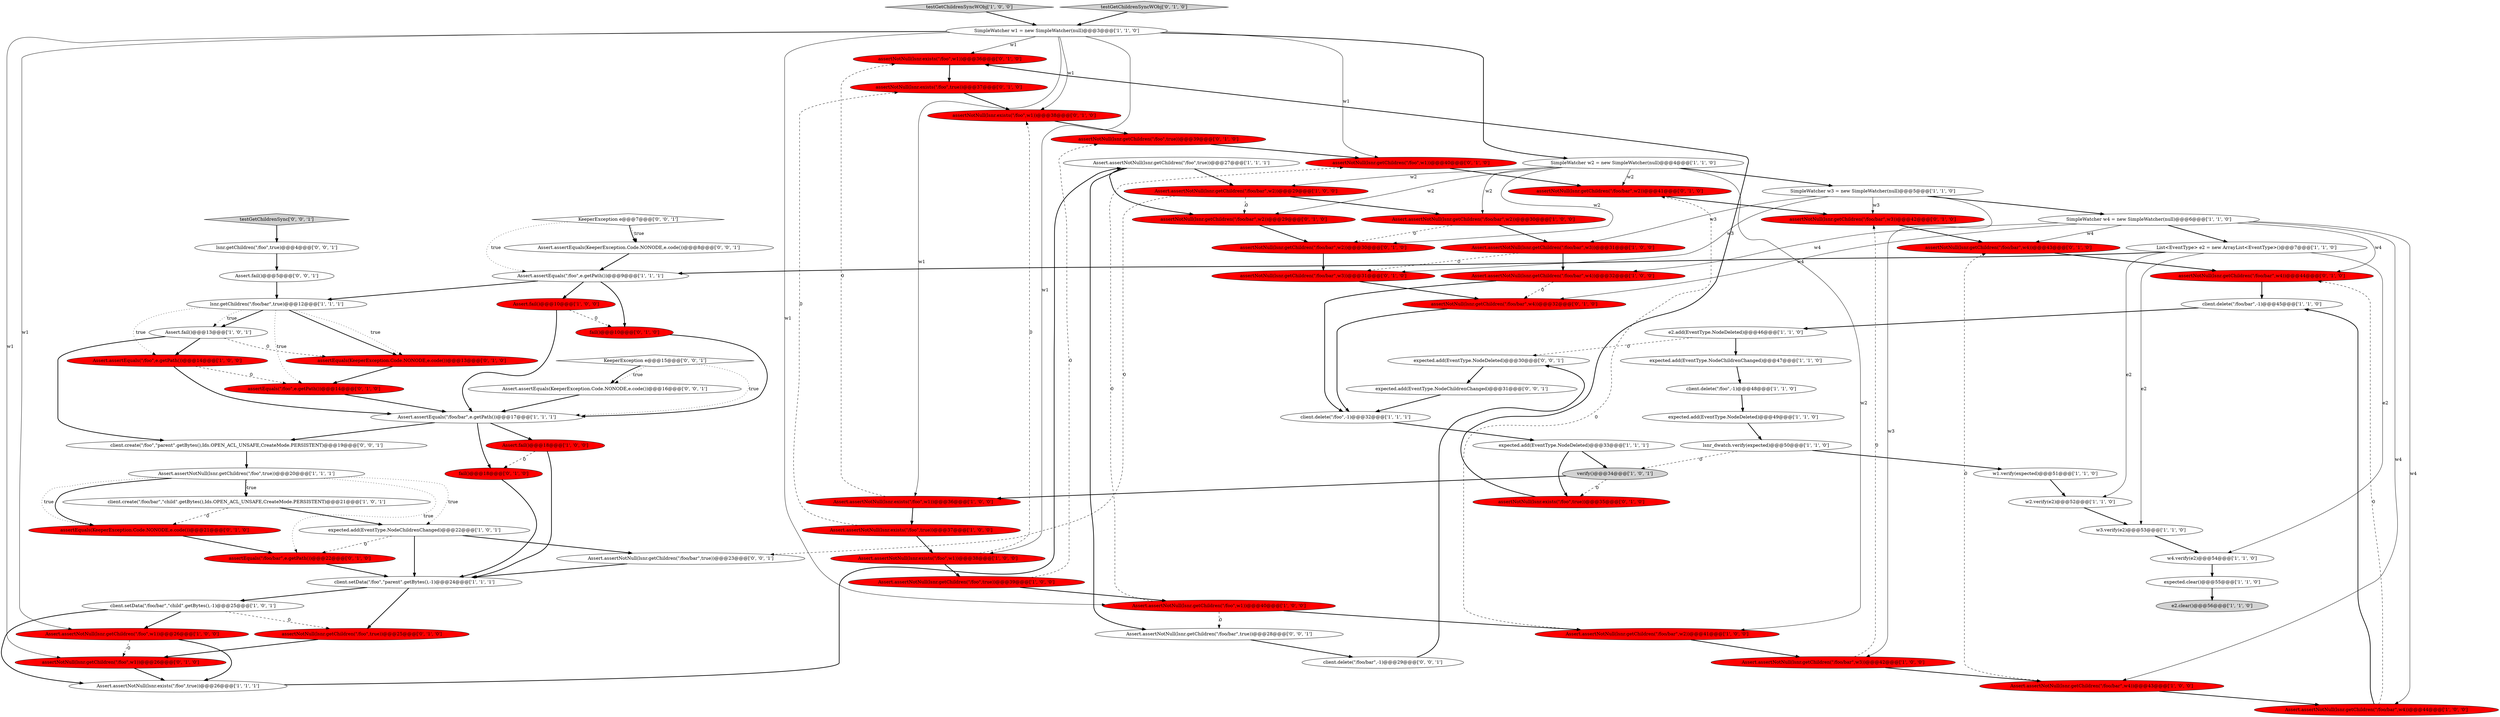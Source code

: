 digraph {
60 [style = filled, label = "assertNotNull(lsnr.exists(\"/foo\",w1))@@@36@@@['0', '1', '0']", fillcolor = red, shape = ellipse image = "AAA1AAABBB2BBB"];
68 [style = filled, label = "assertNotNull(lsnr.getChildren(\"/foo\",w1))@@@26@@@['0', '1', '0']", fillcolor = red, shape = ellipse image = "AAA1AAABBB2BBB"];
69 [style = filled, label = "assertNotNull(lsnr.getChildren(\"/foo\",true))@@@25@@@['0', '1', '0']", fillcolor = red, shape = ellipse image = "AAA1AAABBB2BBB"];
80 [style = filled, label = "Assert.fail()@@@5@@@['0', '0', '1']", fillcolor = white, shape = ellipse image = "AAA0AAABBB3BBB"];
28 [style = filled, label = "Assert.assertNotNull(lsnr.getChildren(\"/foo/bar\",w3))@@@42@@@['1', '0', '0']", fillcolor = red, shape = ellipse image = "AAA1AAABBB1BBB"];
51 [style = filled, label = "assertNotNull(lsnr.getChildren(\"/foo/bar\",w3))@@@42@@@['0', '1', '0']", fillcolor = red, shape = ellipse image = "AAA1AAABBB2BBB"];
19 [style = filled, label = "Assert.assertNotNull(lsnr.exists(\"/foo\",true))@@@37@@@['1', '0', '0']", fillcolor = red, shape = ellipse image = "AAA1AAABBB1BBB"];
62 [style = filled, label = "assertEquals(KeeperException.Code.NONODE,e.code())@@@21@@@['0', '1', '0']", fillcolor = red, shape = ellipse image = "AAA1AAABBB2BBB"];
0 [style = filled, label = "e2.clear()@@@56@@@['1', '1', '0']", fillcolor = lightgray, shape = ellipse image = "AAA0AAABBB1BBB"];
5 [style = filled, label = "Assert.assertNotNull(lsnr.getChildren(\"/foo/bar\",w2))@@@29@@@['1', '0', '0']", fillcolor = red, shape = ellipse image = "AAA1AAABBB1BBB"];
72 [style = filled, label = "Assert.assertNotNull(lsnr.getChildren(\"/foo/bar\",true))@@@28@@@['0', '0', '1']", fillcolor = white, shape = ellipse image = "AAA0AAABBB3BBB"];
10 [style = filled, label = "client.delete(\"/foo\",-1)@@@48@@@['1', '1', '0']", fillcolor = white, shape = ellipse image = "AAA0AAABBB1BBB"];
34 [style = filled, label = "w3.verify(e2)@@@53@@@['1', '1', '0']", fillcolor = white, shape = ellipse image = "AAA0AAABBB1BBB"];
49 [style = filled, label = "fail()@@@18@@@['0', '1', '0']", fillcolor = red, shape = ellipse image = "AAA1AAABBB2BBB"];
24 [style = filled, label = "w2.verify(e2)@@@52@@@['1', '1', '0']", fillcolor = white, shape = ellipse image = "AAA0AAABBB1BBB"];
44 [style = filled, label = "Assert.fail()@@@10@@@['1', '0', '0']", fillcolor = red, shape = ellipse image = "AAA1AAABBB1BBB"];
13 [style = filled, label = "SimpleWatcher w3 = new SimpleWatcher(null)@@@5@@@['1', '1', '0']", fillcolor = white, shape = ellipse image = "AAA0AAABBB1BBB"];
15 [style = filled, label = "client.delete(\"/foo\",-1)@@@32@@@['1', '1', '1']", fillcolor = white, shape = ellipse image = "AAA0AAABBB1BBB"];
8 [style = filled, label = "Assert.assertNotNull(lsnr.getChildren(\"/foo\",true))@@@27@@@['1', '1', '1']", fillcolor = white, shape = ellipse image = "AAA0AAABBB1BBB"];
67 [style = filled, label = "assertEquals(KeeperException.Code.NONODE,e.code())@@@13@@@['0', '1', '0']", fillcolor = red, shape = ellipse image = "AAA1AAABBB2BBB"];
3 [style = filled, label = "Assert.fail()@@@18@@@['1', '0', '0']", fillcolor = red, shape = ellipse image = "AAA1AAABBB1BBB"];
58 [style = filled, label = "assertNotNull(lsnr.getChildren(\"/foo\",true))@@@39@@@['0', '1', '0']", fillcolor = red, shape = ellipse image = "AAA1AAABBB2BBB"];
37 [style = filled, label = "lsnr_dwatch.verify(expected)@@@50@@@['1', '1', '0']", fillcolor = white, shape = ellipse image = "AAA0AAABBB1BBB"];
53 [style = filled, label = "assertNotNull(lsnr.getChildren(\"/foo/bar\",w4))@@@32@@@['0', '1', '0']", fillcolor = red, shape = ellipse image = "AAA1AAABBB2BBB"];
23 [style = filled, label = "testGetChildrenSyncWObj['1', '0', '0']", fillcolor = lightgray, shape = diamond image = "AAA0AAABBB1BBB"];
57 [style = filled, label = "assertNotNull(lsnr.getChildren(\"/foo/bar\",w3))@@@31@@@['0', '1', '0']", fillcolor = red, shape = ellipse image = "AAA1AAABBB2BBB"];
30 [style = filled, label = "client.setData(\"/foo/bar\",\"child\".getBytes(),-1)@@@25@@@['1', '0', '1']", fillcolor = white, shape = ellipse image = "AAA0AAABBB1BBB"];
73 [style = filled, label = "expected.add(EventType.NodeDeleted)@@@30@@@['0', '0', '1']", fillcolor = white, shape = ellipse image = "AAA0AAABBB3BBB"];
71 [style = filled, label = "assertNotNull(lsnr.exists(\"/foo\",w1))@@@38@@@['0', '1', '0']", fillcolor = red, shape = ellipse image = "AAA1AAABBB2BBB"];
40 [style = filled, label = "Assert.assertNotNull(lsnr.getChildren(\"/foo/bar\",w2))@@@30@@@['1', '0', '0']", fillcolor = red, shape = ellipse image = "AAA1AAABBB1BBB"];
52 [style = filled, label = "assertEquals(\"/foo/bar\",e.getPath())@@@22@@@['0', '1', '0']", fillcolor = red, shape = ellipse image = "AAA1AAABBB2BBB"];
2 [style = filled, label = "Assert.assertNotNull(lsnr.exists(\"/foo\",w1))@@@36@@@['1', '0', '0']", fillcolor = red, shape = ellipse image = "AAA1AAABBB1BBB"];
32 [style = filled, label = "client.delete(\"/foo/bar\",-1)@@@45@@@['1', '1', '0']", fillcolor = white, shape = ellipse image = "AAA0AAABBB1BBB"];
79 [style = filled, label = "client.create(\"/foo\",\"parent\".getBytes(),Ids.OPEN_ACL_UNSAFE,CreateMode.PERSISTENT)@@@19@@@['0', '0', '1']", fillcolor = white, shape = ellipse image = "AAA0AAABBB3BBB"];
18 [style = filled, label = "Assert.assertNotNull(lsnr.getChildren(\"/foo\",w1))@@@26@@@['1', '0', '0']", fillcolor = red, shape = ellipse image = "AAA1AAABBB1BBB"];
56 [style = filled, label = "assertNotNull(lsnr.exists(\"/foo\",true))@@@37@@@['0', '1', '0']", fillcolor = red, shape = ellipse image = "AAA1AAABBB2BBB"];
43 [style = filled, label = "Assert.assertNotNull(lsnr.getChildren(\"/foo\",true))@@@39@@@['1', '0', '0']", fillcolor = red, shape = ellipse image = "AAA1AAABBB1BBB"];
74 [style = filled, label = "testGetChildrenSync['0', '0', '1']", fillcolor = lightgray, shape = diamond image = "AAA0AAABBB3BBB"];
12 [style = filled, label = "expected.add(EventType.NodeChildrenChanged)@@@22@@@['1', '0', '1']", fillcolor = white, shape = ellipse image = "AAA0AAABBB1BBB"];
70 [style = filled, label = "testGetChildrenSyncWObj['0', '1', '0']", fillcolor = lightgray, shape = diamond image = "AAA0AAABBB2BBB"];
14 [style = filled, label = "expected.clear()@@@55@@@['1', '1', '0']", fillcolor = white, shape = ellipse image = "AAA0AAABBB1BBB"];
35 [style = filled, label = "lsnr.getChildren(\"/foo/bar\",true)@@@12@@@['1', '1', '1']", fillcolor = white, shape = ellipse image = "AAA0AAABBB1BBB"];
45 [style = filled, label = "Assert.fail()@@@13@@@['1', '0', '1']", fillcolor = white, shape = ellipse image = "AAA0AAABBB1BBB"];
16 [style = filled, label = "e2.add(EventType.NodeDeleted)@@@46@@@['1', '1', '0']", fillcolor = white, shape = ellipse image = "AAA0AAABBB1BBB"];
55 [style = filled, label = "fail()@@@10@@@['0', '1', '0']", fillcolor = red, shape = ellipse image = "AAA1AAABBB2BBB"];
65 [style = filled, label = "assertEquals(\"/foo\",e.getPath())@@@14@@@['0', '1', '0']", fillcolor = red, shape = ellipse image = "AAA1AAABBB2BBB"];
11 [style = filled, label = "Assert.assertNotNull(lsnr.exists(\"/foo\",w1))@@@38@@@['1', '0', '0']", fillcolor = red, shape = ellipse image = "AAA1AAABBB1BBB"];
33 [style = filled, label = "Assert.assertNotNull(lsnr.getChildren(\"/foo/bar\",w2))@@@41@@@['1', '0', '0']", fillcolor = red, shape = ellipse image = "AAA1AAABBB1BBB"];
82 [style = filled, label = "client.delete(\"/foo/bar\",-1)@@@29@@@['0', '0', '1']", fillcolor = white, shape = ellipse image = "AAA0AAABBB3BBB"];
36 [style = filled, label = "client.create(\"/foo/bar\",\"child\".getBytes(),Ids.OPEN_ACL_UNSAFE,CreateMode.PERSISTENT)@@@21@@@['1', '0', '1']", fillcolor = white, shape = ellipse image = "AAA0AAABBB1BBB"];
81 [style = filled, label = "Assert.assertEquals(KeeperException.Code.NONODE,e.code())@@@16@@@['0', '0', '1']", fillcolor = white, shape = ellipse image = "AAA0AAABBB3BBB"];
17 [style = filled, label = "Assert.assertEquals(\"/foo\",e.getPath())@@@14@@@['1', '0', '0']", fillcolor = red, shape = ellipse image = "AAA1AAABBB1BBB"];
20 [style = filled, label = "Assert.assertNotNull(lsnr.getChildren(\"/foo\",w1))@@@40@@@['1', '0', '0']", fillcolor = red, shape = ellipse image = "AAA1AAABBB1BBB"];
64 [style = filled, label = "assertNotNull(lsnr.getChildren(\"/foo/bar\",w2))@@@30@@@['0', '1', '0']", fillcolor = red, shape = ellipse image = "AAA1AAABBB2BBB"];
25 [style = filled, label = "Assert.assertNotNull(lsnr.getChildren(\"/foo/bar\",w3))@@@31@@@['1', '0', '0']", fillcolor = red, shape = ellipse image = "AAA1AAABBB1BBB"];
76 [style = filled, label = "Assert.assertEquals(KeeperException.Code.NONODE,e.code())@@@8@@@['0', '0', '1']", fillcolor = white, shape = ellipse image = "AAA0AAABBB3BBB"];
1 [style = filled, label = "SimpleWatcher w4 = new SimpleWatcher(null)@@@6@@@['1', '1', '0']", fillcolor = white, shape = ellipse image = "AAA0AAABBB1BBB"];
83 [style = filled, label = "KeeperException e@@@7@@@['0', '0', '1']", fillcolor = white, shape = diamond image = "AAA0AAABBB3BBB"];
38 [style = filled, label = "SimpleWatcher w1 = new SimpleWatcher(null)@@@3@@@['1', '1', '0']", fillcolor = white, shape = ellipse image = "AAA0AAABBB1BBB"];
54 [style = filled, label = "assertNotNull(lsnr.getChildren(\"/foo/bar\",w2))@@@41@@@['0', '1', '0']", fillcolor = red, shape = ellipse image = "AAA1AAABBB2BBB"];
39 [style = filled, label = "w4.verify(e2)@@@54@@@['1', '1', '0']", fillcolor = white, shape = ellipse image = "AAA0AAABBB1BBB"];
63 [style = filled, label = "assertNotNull(lsnr.getChildren(\"/foo/bar\",w4))@@@44@@@['0', '1', '0']", fillcolor = red, shape = ellipse image = "AAA1AAABBB2BBB"];
48 [style = filled, label = "client.setData(\"/foo\",\"parent\".getBytes(),-1)@@@24@@@['1', '1', '1']", fillcolor = white, shape = ellipse image = "AAA0AAABBB1BBB"];
50 [style = filled, label = "assertNotNull(lsnr.getChildren(\"/foo/bar\",w4))@@@43@@@['0', '1', '0']", fillcolor = red, shape = ellipse image = "AAA1AAABBB2BBB"];
42 [style = filled, label = "Assert.assertEquals(\"/foo/bar\",e.getPath())@@@17@@@['1', '1', '1']", fillcolor = white, shape = ellipse image = "AAA0AAABBB1BBB"];
29 [style = filled, label = "Assert.assertNotNull(lsnr.getChildren(\"/foo\",true))@@@20@@@['1', '1', '1']", fillcolor = white, shape = ellipse image = "AAA0AAABBB1BBB"];
6 [style = filled, label = "Assert.assertNotNull(lsnr.exists(\"/foo\",true))@@@26@@@['1', '1', '1']", fillcolor = white, shape = ellipse image = "AAA0AAABBB1BBB"];
66 [style = filled, label = "assertNotNull(lsnr.exists(\"/foo\",true))@@@35@@@['0', '1', '0']", fillcolor = red, shape = ellipse image = "AAA1AAABBB2BBB"];
46 [style = filled, label = "expected.add(EventType.NodeDeleted)@@@49@@@['1', '1', '0']", fillcolor = white, shape = ellipse image = "AAA0AAABBB1BBB"];
78 [style = filled, label = "KeeperException e@@@15@@@['0', '0', '1']", fillcolor = white, shape = diamond image = "AAA0AAABBB3BBB"];
77 [style = filled, label = "Assert.assertNotNull(lsnr.getChildren(\"/foo/bar\",true))@@@23@@@['0', '0', '1']", fillcolor = white, shape = ellipse image = "AAA0AAABBB3BBB"];
84 [style = filled, label = "lsnr.getChildren(\"/foo\",true)@@@4@@@['0', '0', '1']", fillcolor = white, shape = ellipse image = "AAA0AAABBB3BBB"];
7 [style = filled, label = "Assert.assertEquals(\"/foo\",e.getPath())@@@9@@@['1', '1', '1']", fillcolor = white, shape = ellipse image = "AAA0AAABBB1BBB"];
26 [style = filled, label = "List<EventType> e2 = new ArrayList<EventType>()@@@7@@@['1', '1', '0']", fillcolor = white, shape = ellipse image = "AAA0AAABBB1BBB"];
61 [style = filled, label = "assertNotNull(lsnr.getChildren(\"/foo/bar\",w2))@@@29@@@['0', '1', '0']", fillcolor = red, shape = ellipse image = "AAA1AAABBB2BBB"];
31 [style = filled, label = "SimpleWatcher w2 = new SimpleWatcher(null)@@@4@@@['1', '1', '0']", fillcolor = white, shape = ellipse image = "AAA0AAABBB1BBB"];
59 [style = filled, label = "assertNotNull(lsnr.getChildren(\"/foo\",w1))@@@40@@@['0', '1', '0']", fillcolor = red, shape = ellipse image = "AAA1AAABBB2BBB"];
9 [style = filled, label = "expected.add(EventType.NodeDeleted)@@@33@@@['1', '1', '1']", fillcolor = white, shape = ellipse image = "AAA0AAABBB1BBB"];
41 [style = filled, label = "Assert.assertNotNull(lsnr.getChildren(\"/foo/bar\",w4))@@@43@@@['1', '0', '0']", fillcolor = red, shape = ellipse image = "AAA1AAABBB1BBB"];
21 [style = filled, label = "Assert.assertNotNull(lsnr.getChildren(\"/foo/bar\",w4))@@@44@@@['1', '0', '0']", fillcolor = red, shape = ellipse image = "AAA1AAABBB1BBB"];
47 [style = filled, label = "verify()@@@34@@@['1', '0', '1']", fillcolor = lightgray, shape = ellipse image = "AAA0AAABBB1BBB"];
4 [style = filled, label = "expected.add(EventType.NodeChildrenChanged)@@@47@@@['1', '1', '0']", fillcolor = white, shape = ellipse image = "AAA0AAABBB1BBB"];
22 [style = filled, label = "w1.verify(expected)@@@51@@@['1', '1', '0']", fillcolor = white, shape = ellipse image = "AAA0AAABBB1BBB"];
75 [style = filled, label = "expected.add(EventType.NodeChildrenChanged)@@@31@@@['0', '0', '1']", fillcolor = white, shape = ellipse image = "AAA0AAABBB3BBB"];
27 [style = filled, label = "Assert.assertNotNull(lsnr.getChildren(\"/foo/bar\",w4))@@@32@@@['1', '0', '0']", fillcolor = red, shape = ellipse image = "AAA1AAABBB1BBB"];
43->58 [style = dashed, label="0"];
13->57 [style = solid, label="w3"];
65->42 [style = bold, label=""];
21->63 [style = dashed, label="0"];
13->28 [style = solid, label="w3"];
70->38 [style = bold, label=""];
7->35 [style = bold, label=""];
40->25 [style = bold, label=""];
39->14 [style = bold, label=""];
24->34 [style = bold, label=""];
49->48 [style = bold, label=""];
25->57 [style = dashed, label="0"];
19->11 [style = bold, label=""];
75->15 [style = bold, label=""];
38->31 [style = bold, label=""];
36->12 [style = bold, label=""];
69->68 [style = bold, label=""];
30->6 [style = bold, label=""];
73->75 [style = bold, label=""];
1->27 [style = solid, label="w4"];
30->18 [style = bold, label=""];
72->82 [style = bold, label=""];
27->15 [style = bold, label=""];
13->1 [style = bold, label=""];
61->64 [style = bold, label=""];
83->76 [style = dotted, label="true"];
71->58 [style = bold, label=""];
17->65 [style = dashed, label="0"];
51->50 [style = bold, label=""];
35->67 [style = bold, label=""];
2->60 [style = dashed, label="0"];
9->47 [style = bold, label=""];
35->45 [style = bold, label=""];
42->3 [style = bold, label=""];
38->68 [style = solid, label="w1"];
66->60 [style = bold, label=""];
58->59 [style = bold, label=""];
45->17 [style = bold, label=""];
38->59 [style = solid, label="w1"];
50->63 [style = bold, label=""];
29->36 [style = dotted, label="true"];
30->69 [style = dashed, label="0"];
59->54 [style = bold, label=""];
31->61 [style = solid, label="w2"];
29->36 [style = bold, label=""];
79->29 [style = bold, label=""];
33->54 [style = dashed, label="0"];
26->7 [style = bold, label=""];
36->62 [style = dashed, label="0"];
38->60 [style = solid, label="w1"];
33->28 [style = bold, label=""];
41->21 [style = bold, label=""];
56->71 [style = bold, label=""];
29->62 [style = bold, label=""];
77->48 [style = bold, label=""];
42->79 [style = bold, label=""];
8->72 [style = bold, label=""];
31->40 [style = solid, label="w2"];
37->47 [style = dashed, label="0"];
12->48 [style = bold, label=""];
11->43 [style = bold, label=""];
7->55 [style = bold, label=""];
17->42 [style = bold, label=""];
27->53 [style = dashed, label="0"];
46->37 [style = bold, label=""];
38->20 [style = solid, label="w1"];
8->61 [style = bold, label=""];
29->52 [style = dotted, label="true"];
25->27 [style = bold, label=""];
11->71 [style = dashed, label="0"];
44->55 [style = dashed, label="0"];
15->9 [style = bold, label=""];
52->48 [style = bold, label=""];
47->2 [style = bold, label=""];
83->7 [style = dotted, label="true"];
68->6 [style = bold, label=""];
38->71 [style = solid, label="w1"];
64->57 [style = bold, label=""];
57->53 [style = bold, label=""];
38->2 [style = solid, label="w1"];
7->44 [style = bold, label=""];
31->33 [style = solid, label="w2"];
60->56 [style = bold, label=""];
4->10 [style = bold, label=""];
44->42 [style = bold, label=""];
38->11 [style = solid, label="w1"];
5->61 [style = dashed, label="0"];
40->64 [style = dashed, label="0"];
78->81 [style = dotted, label="true"];
9->66 [style = bold, label=""];
1->50 [style = solid, label="w4"];
35->67 [style = dotted, label="true"];
20->59 [style = dashed, label="0"];
31->13 [style = bold, label=""];
38->18 [style = solid, label="w1"];
74->84 [style = bold, label=""];
43->20 [style = bold, label=""];
26->39 [style = solid, label="e2"];
84->80 [style = bold, label=""];
29->62 [style = dotted, label="true"];
1->21 [style = solid, label="w4"];
32->16 [style = bold, label=""];
55->42 [style = bold, label=""];
28->51 [style = dashed, label="0"];
16->73 [style = dashed, label="0"];
26->34 [style = solid, label="e2"];
28->41 [style = bold, label=""];
48->69 [style = bold, label=""];
13->25 [style = solid, label="w3"];
37->22 [style = bold, label=""];
20->72 [style = dashed, label="0"];
18->6 [style = bold, label=""];
63->32 [style = bold, label=""];
5->77 [style = dashed, label="0"];
34->39 [style = bold, label=""];
83->76 [style = bold, label=""];
5->40 [style = bold, label=""];
16->4 [style = bold, label=""];
48->30 [style = bold, label=""];
31->64 [style = solid, label="w2"];
31->54 [style = solid, label="w2"];
45->79 [style = bold, label=""];
80->35 [style = bold, label=""];
35->45 [style = dotted, label="true"];
12->52 [style = dashed, label="0"];
78->81 [style = bold, label=""];
41->50 [style = dashed, label="0"];
54->51 [style = bold, label=""];
78->42 [style = dotted, label="true"];
1->63 [style = solid, label="w4"];
2->19 [style = bold, label=""];
19->56 [style = dashed, label="0"];
62->52 [style = bold, label=""];
26->24 [style = solid, label="e2"];
10->46 [style = bold, label=""];
18->68 [style = dashed, label="0"];
13->51 [style = solid, label="w3"];
29->12 [style = dotted, label="true"];
1->26 [style = bold, label=""];
67->65 [style = bold, label=""];
35->65 [style = dotted, label="true"];
45->67 [style = dashed, label="0"];
20->33 [style = bold, label=""];
81->42 [style = bold, label=""];
3->48 [style = bold, label=""];
1->53 [style = solid, label="w4"];
76->7 [style = bold, label=""];
8->5 [style = bold, label=""];
14->0 [style = bold, label=""];
31->5 [style = solid, label="w2"];
47->66 [style = dashed, label="0"];
3->49 [style = dashed, label="0"];
23->38 [style = bold, label=""];
6->8 [style = bold, label=""];
21->32 [style = bold, label=""];
42->49 [style = bold, label=""];
53->15 [style = bold, label=""];
35->17 [style = dotted, label="true"];
22->24 [style = bold, label=""];
12->77 [style = bold, label=""];
82->73 [style = bold, label=""];
1->41 [style = solid, label="w4"];
}
